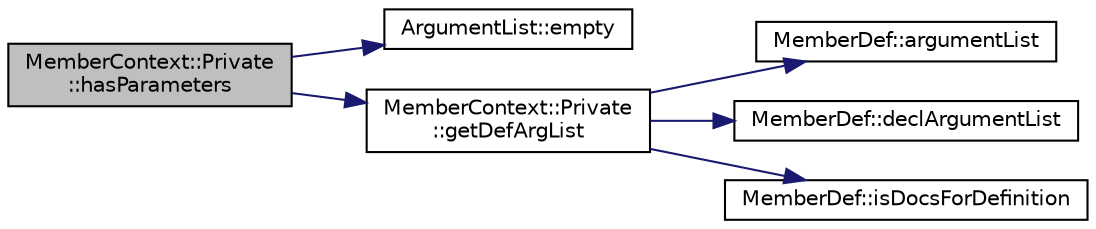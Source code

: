 digraph "MemberContext::Private::hasParameters"
{
 // LATEX_PDF_SIZE
  edge [fontname="Helvetica",fontsize="10",labelfontname="Helvetica",labelfontsize="10"];
  node [fontname="Helvetica",fontsize="10",shape=record];
  rankdir="LR";
  Node1 [label="MemberContext::Private\l::hasParameters",height=0.2,width=0.4,color="black", fillcolor="grey75", style="filled", fontcolor="black",tooltip=" "];
  Node1 -> Node2 [color="midnightblue",fontsize="10",style="solid",fontname="Helvetica"];
  Node2 [label="ArgumentList::empty",height=0.2,width=0.4,color="black", fillcolor="white", style="filled",URL="$classArgumentList.html#aaa15ddcfdb06a535a3398f1dc73d336d",tooltip=" "];
  Node1 -> Node3 [color="midnightblue",fontsize="10",style="solid",fontname="Helvetica"];
  Node3 [label="MemberContext::Private\l::getDefArgList",height=0.2,width=0.4,color="black", fillcolor="white", style="filled",URL="$classMemberContext_1_1Private.html#ace0fb651ff17c7eb66ed4fd5ef2721d2",tooltip=" "];
  Node3 -> Node4 [color="midnightblue",fontsize="10",style="solid",fontname="Helvetica"];
  Node4 [label="MemberDef::argumentList",height=0.2,width=0.4,color="black", fillcolor="white", style="filled",URL="$classMemberDef.html#a515503656a6cffb2d27f60e93c3c780e",tooltip=" "];
  Node3 -> Node5 [color="midnightblue",fontsize="10",style="solid",fontname="Helvetica"];
  Node5 [label="MemberDef::declArgumentList",height=0.2,width=0.4,color="black", fillcolor="white", style="filled",URL="$classMemberDef.html#af0d0461390544ad385a962aefd88c313",tooltip=" "];
  Node3 -> Node6 [color="midnightblue",fontsize="10",style="solid",fontname="Helvetica"];
  Node6 [label="MemberDef::isDocsForDefinition",height=0.2,width=0.4,color="black", fillcolor="white", style="filled",URL="$classMemberDef.html#a842ff86c34c3ae387d995e2597be8118",tooltip=" "];
}
